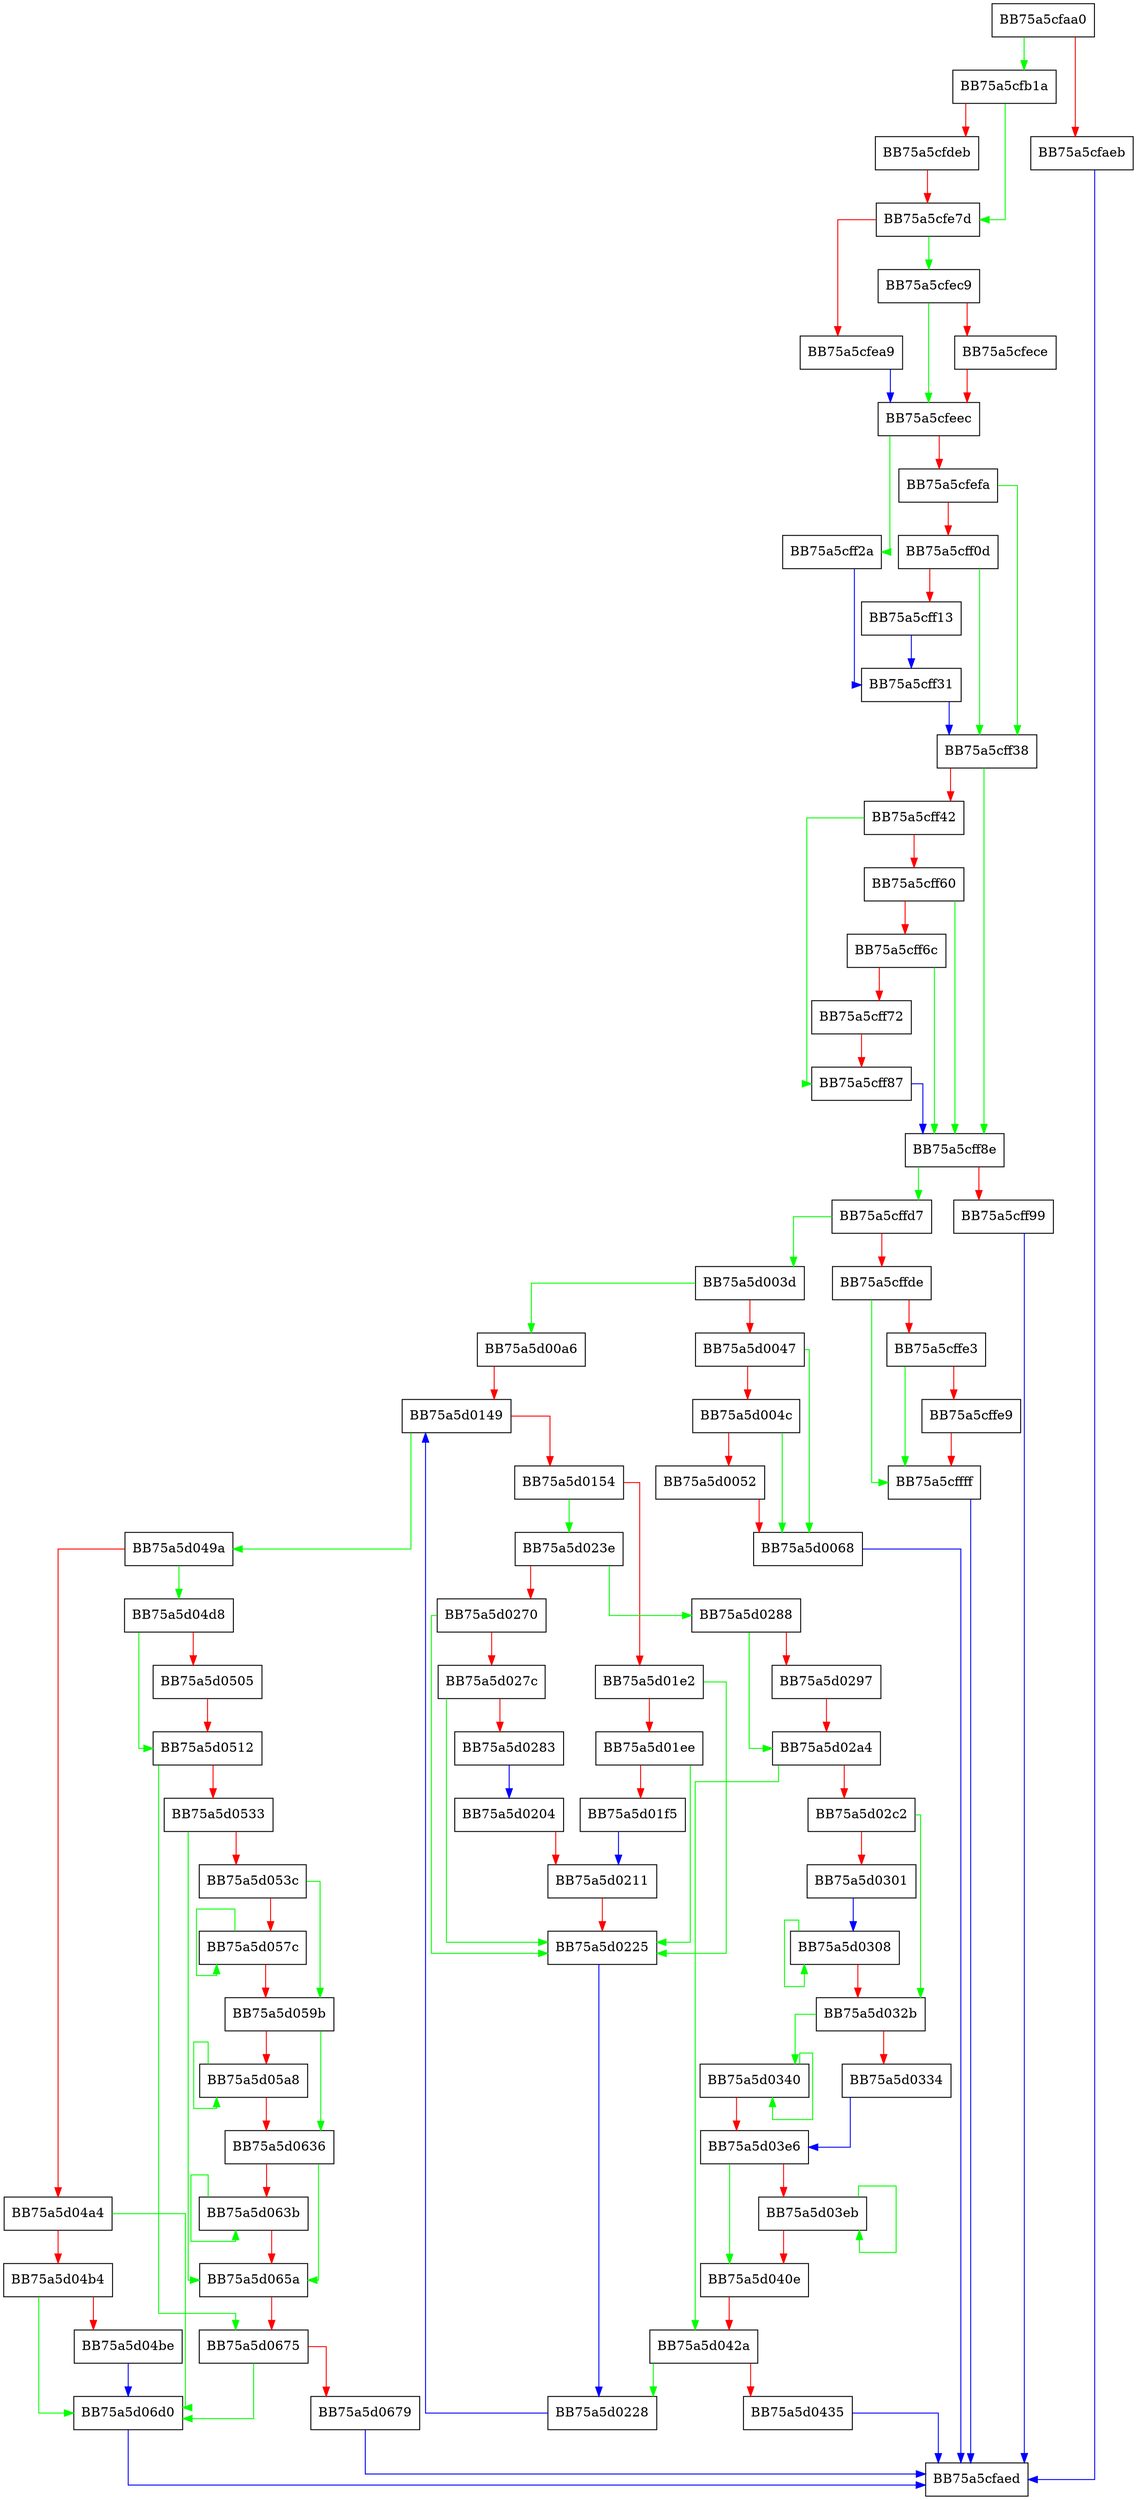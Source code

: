 digraph apkscan_scanfile {
  node [shape="box"];
  graph [splines=ortho];
  BB75a5cfaa0 -> BB75a5cfb1a [color="green"];
  BB75a5cfaa0 -> BB75a5cfaeb [color="red"];
  BB75a5cfaeb -> BB75a5cfaed [color="blue"];
  BB75a5cfb1a -> BB75a5cfe7d [color="green"];
  BB75a5cfb1a -> BB75a5cfdeb [color="red"];
  BB75a5cfdeb -> BB75a5cfe7d [color="red"];
  BB75a5cfe7d -> BB75a5cfec9 [color="green"];
  BB75a5cfe7d -> BB75a5cfea9 [color="red"];
  BB75a5cfea9 -> BB75a5cfeec [color="blue"];
  BB75a5cfec9 -> BB75a5cfeec [color="green"];
  BB75a5cfec9 -> BB75a5cfece [color="red"];
  BB75a5cfece -> BB75a5cfeec [color="red"];
  BB75a5cfeec -> BB75a5cff2a [color="green"];
  BB75a5cfeec -> BB75a5cfefa [color="red"];
  BB75a5cfefa -> BB75a5cff38 [color="green"];
  BB75a5cfefa -> BB75a5cff0d [color="red"];
  BB75a5cff0d -> BB75a5cff38 [color="green"];
  BB75a5cff0d -> BB75a5cff13 [color="red"];
  BB75a5cff13 -> BB75a5cff31 [color="blue"];
  BB75a5cff2a -> BB75a5cff31 [color="blue"];
  BB75a5cff31 -> BB75a5cff38 [color="blue"];
  BB75a5cff38 -> BB75a5cff8e [color="green"];
  BB75a5cff38 -> BB75a5cff42 [color="red"];
  BB75a5cff42 -> BB75a5cff87 [color="green"];
  BB75a5cff42 -> BB75a5cff60 [color="red"];
  BB75a5cff60 -> BB75a5cff8e [color="green"];
  BB75a5cff60 -> BB75a5cff6c [color="red"];
  BB75a5cff6c -> BB75a5cff8e [color="green"];
  BB75a5cff6c -> BB75a5cff72 [color="red"];
  BB75a5cff72 -> BB75a5cff87 [color="red"];
  BB75a5cff87 -> BB75a5cff8e [color="blue"];
  BB75a5cff8e -> BB75a5cffd7 [color="green"];
  BB75a5cff8e -> BB75a5cff99 [color="red"];
  BB75a5cff99 -> BB75a5cfaed [color="blue"];
  BB75a5cffd7 -> BB75a5d003d [color="green"];
  BB75a5cffd7 -> BB75a5cffde [color="red"];
  BB75a5cffde -> BB75a5cffff [color="green"];
  BB75a5cffde -> BB75a5cffe3 [color="red"];
  BB75a5cffe3 -> BB75a5cffff [color="green"];
  BB75a5cffe3 -> BB75a5cffe9 [color="red"];
  BB75a5cffe9 -> BB75a5cffff [color="red"];
  BB75a5cffff -> BB75a5cfaed [color="blue"];
  BB75a5d003d -> BB75a5d00a6 [color="green"];
  BB75a5d003d -> BB75a5d0047 [color="red"];
  BB75a5d0047 -> BB75a5d0068 [color="green"];
  BB75a5d0047 -> BB75a5d004c [color="red"];
  BB75a5d004c -> BB75a5d0068 [color="green"];
  BB75a5d004c -> BB75a5d0052 [color="red"];
  BB75a5d0052 -> BB75a5d0068 [color="red"];
  BB75a5d0068 -> BB75a5cfaed [color="blue"];
  BB75a5d00a6 -> BB75a5d0149 [color="red"];
  BB75a5d0149 -> BB75a5d049a [color="green"];
  BB75a5d0149 -> BB75a5d0154 [color="red"];
  BB75a5d0154 -> BB75a5d023e [color="green"];
  BB75a5d0154 -> BB75a5d01e2 [color="red"];
  BB75a5d01e2 -> BB75a5d0225 [color="green"];
  BB75a5d01e2 -> BB75a5d01ee [color="red"];
  BB75a5d01ee -> BB75a5d0225 [color="green"];
  BB75a5d01ee -> BB75a5d01f5 [color="red"];
  BB75a5d01f5 -> BB75a5d0211 [color="blue"];
  BB75a5d0204 -> BB75a5d0211 [color="red"];
  BB75a5d0211 -> BB75a5d0225 [color="red"];
  BB75a5d0225 -> BB75a5d0228 [color="blue"];
  BB75a5d0228 -> BB75a5d0149 [color="blue"];
  BB75a5d023e -> BB75a5d0288 [color="green"];
  BB75a5d023e -> BB75a5d0270 [color="red"];
  BB75a5d0270 -> BB75a5d0225 [color="green"];
  BB75a5d0270 -> BB75a5d027c [color="red"];
  BB75a5d027c -> BB75a5d0225 [color="green"];
  BB75a5d027c -> BB75a5d0283 [color="red"];
  BB75a5d0283 -> BB75a5d0204 [color="blue"];
  BB75a5d0288 -> BB75a5d02a4 [color="green"];
  BB75a5d0288 -> BB75a5d0297 [color="red"];
  BB75a5d0297 -> BB75a5d02a4 [color="red"];
  BB75a5d02a4 -> BB75a5d042a [color="green"];
  BB75a5d02a4 -> BB75a5d02c2 [color="red"];
  BB75a5d02c2 -> BB75a5d032b [color="green"];
  BB75a5d02c2 -> BB75a5d0301 [color="red"];
  BB75a5d0301 -> BB75a5d0308 [color="blue"];
  BB75a5d0308 -> BB75a5d0308 [color="green"];
  BB75a5d0308 -> BB75a5d032b [color="red"];
  BB75a5d032b -> BB75a5d0340 [color="green"];
  BB75a5d032b -> BB75a5d0334 [color="red"];
  BB75a5d0334 -> BB75a5d03e6 [color="blue"];
  BB75a5d0340 -> BB75a5d0340 [color="green"];
  BB75a5d0340 -> BB75a5d03e6 [color="red"];
  BB75a5d03e6 -> BB75a5d040e [color="green"];
  BB75a5d03e6 -> BB75a5d03eb [color="red"];
  BB75a5d03eb -> BB75a5d03eb [color="green"];
  BB75a5d03eb -> BB75a5d040e [color="red"];
  BB75a5d040e -> BB75a5d042a [color="red"];
  BB75a5d042a -> BB75a5d0228 [color="green"];
  BB75a5d042a -> BB75a5d0435 [color="red"];
  BB75a5d0435 -> BB75a5cfaed [color="blue"];
  BB75a5d049a -> BB75a5d04d8 [color="green"];
  BB75a5d049a -> BB75a5d04a4 [color="red"];
  BB75a5d04a4 -> BB75a5d06d0 [color="green"];
  BB75a5d04a4 -> BB75a5d04b4 [color="red"];
  BB75a5d04b4 -> BB75a5d06d0 [color="green"];
  BB75a5d04b4 -> BB75a5d04be [color="red"];
  BB75a5d04be -> BB75a5d06d0 [color="blue"];
  BB75a5d04d8 -> BB75a5d0512 [color="green"];
  BB75a5d04d8 -> BB75a5d0505 [color="red"];
  BB75a5d0505 -> BB75a5d0512 [color="red"];
  BB75a5d0512 -> BB75a5d0675 [color="green"];
  BB75a5d0512 -> BB75a5d0533 [color="red"];
  BB75a5d0533 -> BB75a5d065a [color="green"];
  BB75a5d0533 -> BB75a5d053c [color="red"];
  BB75a5d053c -> BB75a5d059b [color="green"];
  BB75a5d053c -> BB75a5d057c [color="red"];
  BB75a5d057c -> BB75a5d057c [color="green"];
  BB75a5d057c -> BB75a5d059b [color="red"];
  BB75a5d059b -> BB75a5d0636 [color="green"];
  BB75a5d059b -> BB75a5d05a8 [color="red"];
  BB75a5d05a8 -> BB75a5d05a8 [color="green"];
  BB75a5d05a8 -> BB75a5d0636 [color="red"];
  BB75a5d0636 -> BB75a5d065a [color="green"];
  BB75a5d0636 -> BB75a5d063b [color="red"];
  BB75a5d063b -> BB75a5d063b [color="green"];
  BB75a5d063b -> BB75a5d065a [color="red"];
  BB75a5d065a -> BB75a5d0675 [color="red"];
  BB75a5d0675 -> BB75a5d06d0 [color="green"];
  BB75a5d0675 -> BB75a5d0679 [color="red"];
  BB75a5d0679 -> BB75a5cfaed [color="blue"];
  BB75a5d06d0 -> BB75a5cfaed [color="blue"];
}